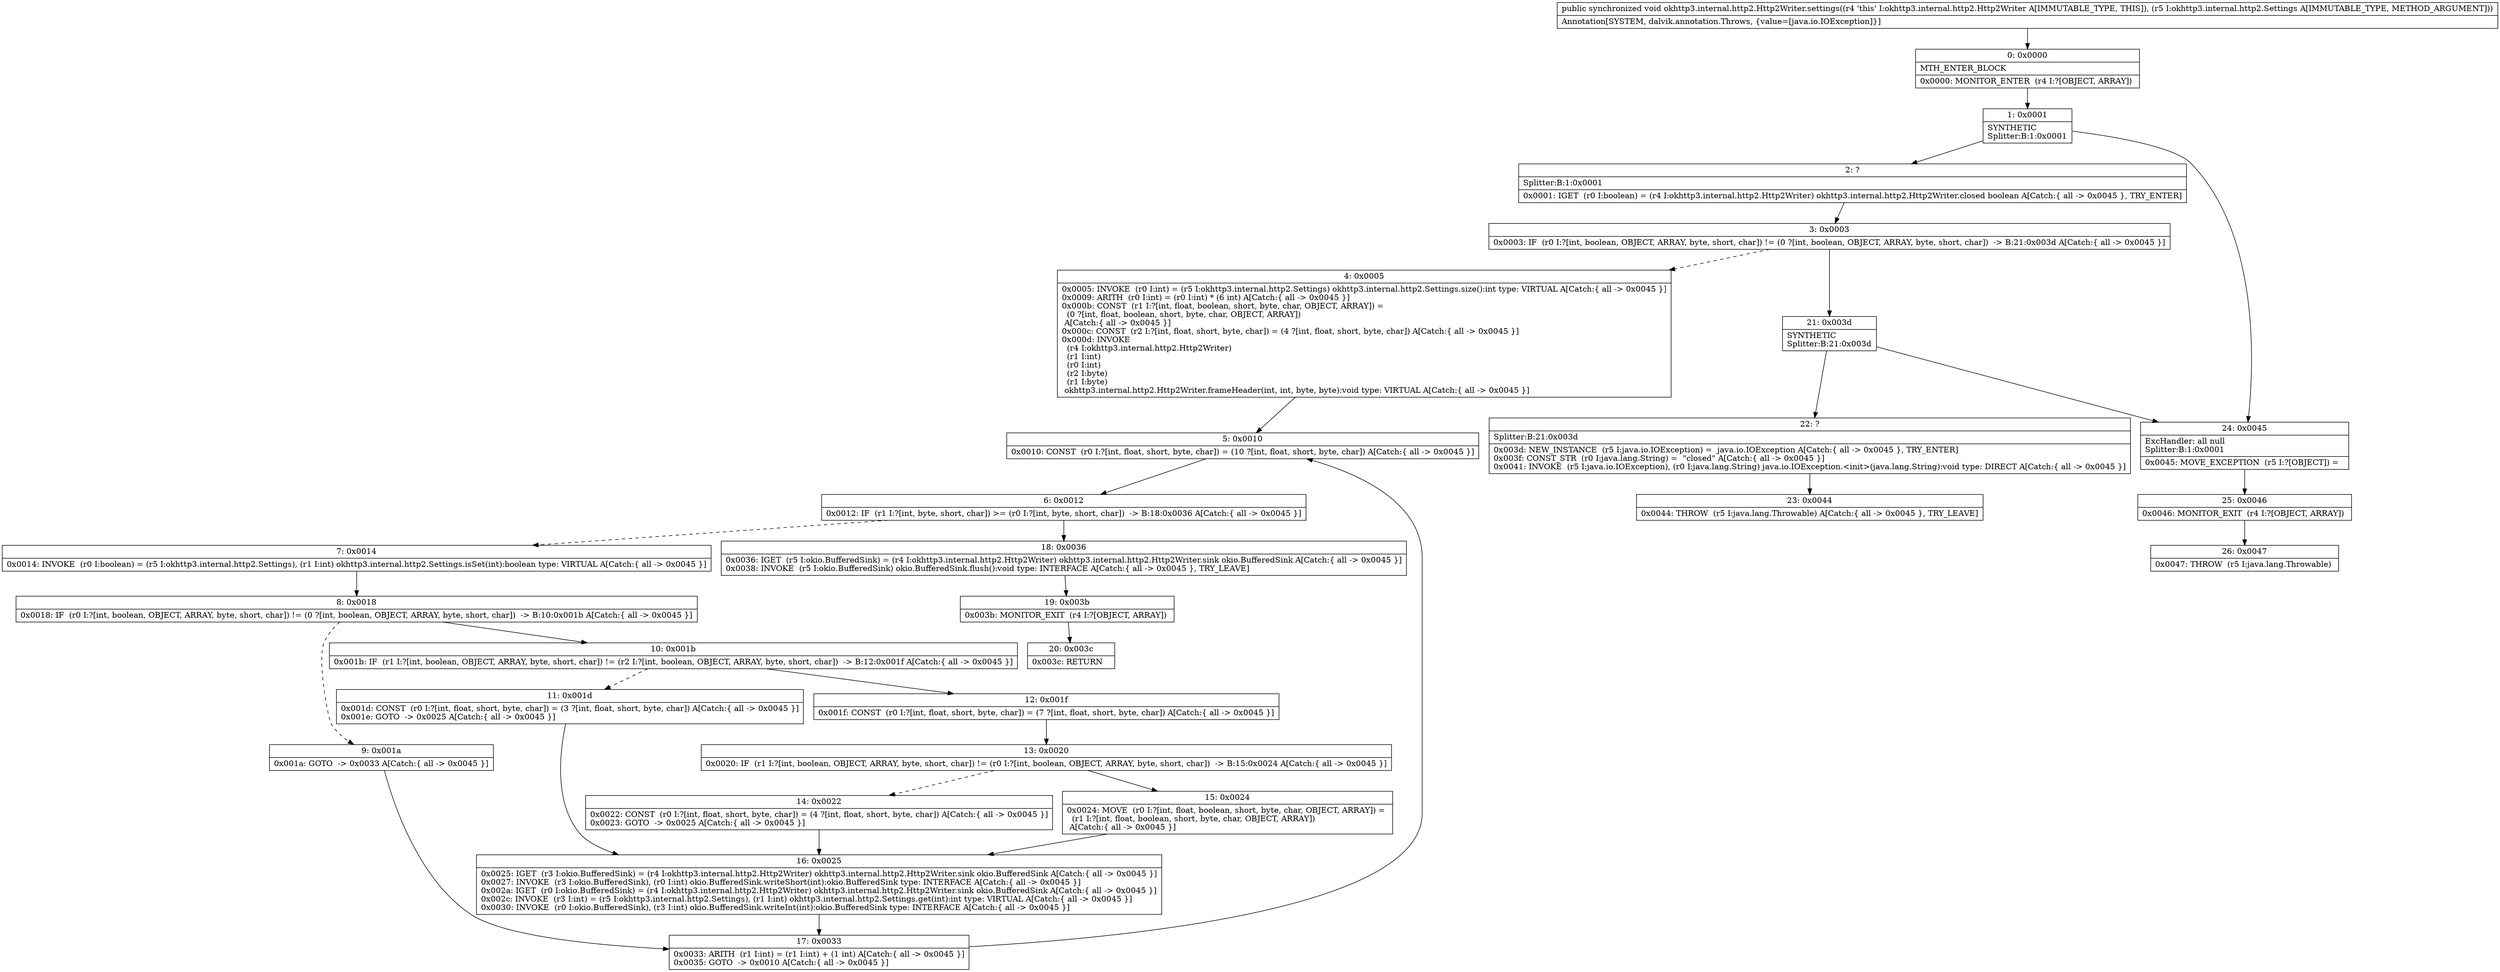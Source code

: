 digraph "CFG forokhttp3.internal.http2.Http2Writer.settings(Lokhttp3\/internal\/http2\/Settings;)V" {
Node_0 [shape=record,label="{0\:\ 0x0000|MTH_ENTER_BLOCK\l|0x0000: MONITOR_ENTER  (r4 I:?[OBJECT, ARRAY]) \l}"];
Node_1 [shape=record,label="{1\:\ 0x0001|SYNTHETIC\lSplitter:B:1:0x0001\l}"];
Node_2 [shape=record,label="{2\:\ ?|Splitter:B:1:0x0001\l|0x0001: IGET  (r0 I:boolean) = (r4 I:okhttp3.internal.http2.Http2Writer) okhttp3.internal.http2.Http2Writer.closed boolean A[Catch:\{ all \-\> 0x0045 \}, TRY_ENTER]\l}"];
Node_3 [shape=record,label="{3\:\ 0x0003|0x0003: IF  (r0 I:?[int, boolean, OBJECT, ARRAY, byte, short, char]) != (0 ?[int, boolean, OBJECT, ARRAY, byte, short, char])  \-\> B:21:0x003d A[Catch:\{ all \-\> 0x0045 \}]\l}"];
Node_4 [shape=record,label="{4\:\ 0x0005|0x0005: INVOKE  (r0 I:int) = (r5 I:okhttp3.internal.http2.Settings) okhttp3.internal.http2.Settings.size():int type: VIRTUAL A[Catch:\{ all \-\> 0x0045 \}]\l0x0009: ARITH  (r0 I:int) = (r0 I:int) * (6 int) A[Catch:\{ all \-\> 0x0045 \}]\l0x000b: CONST  (r1 I:?[int, float, boolean, short, byte, char, OBJECT, ARRAY]) = \l  (0 ?[int, float, boolean, short, byte, char, OBJECT, ARRAY])\l A[Catch:\{ all \-\> 0x0045 \}]\l0x000c: CONST  (r2 I:?[int, float, short, byte, char]) = (4 ?[int, float, short, byte, char]) A[Catch:\{ all \-\> 0x0045 \}]\l0x000d: INVOKE  \l  (r4 I:okhttp3.internal.http2.Http2Writer)\l  (r1 I:int)\l  (r0 I:int)\l  (r2 I:byte)\l  (r1 I:byte)\l okhttp3.internal.http2.Http2Writer.frameHeader(int, int, byte, byte):void type: VIRTUAL A[Catch:\{ all \-\> 0x0045 \}]\l}"];
Node_5 [shape=record,label="{5\:\ 0x0010|0x0010: CONST  (r0 I:?[int, float, short, byte, char]) = (10 ?[int, float, short, byte, char]) A[Catch:\{ all \-\> 0x0045 \}]\l}"];
Node_6 [shape=record,label="{6\:\ 0x0012|0x0012: IF  (r1 I:?[int, byte, short, char]) \>= (r0 I:?[int, byte, short, char])  \-\> B:18:0x0036 A[Catch:\{ all \-\> 0x0045 \}]\l}"];
Node_7 [shape=record,label="{7\:\ 0x0014|0x0014: INVOKE  (r0 I:boolean) = (r5 I:okhttp3.internal.http2.Settings), (r1 I:int) okhttp3.internal.http2.Settings.isSet(int):boolean type: VIRTUAL A[Catch:\{ all \-\> 0x0045 \}]\l}"];
Node_8 [shape=record,label="{8\:\ 0x0018|0x0018: IF  (r0 I:?[int, boolean, OBJECT, ARRAY, byte, short, char]) != (0 ?[int, boolean, OBJECT, ARRAY, byte, short, char])  \-\> B:10:0x001b A[Catch:\{ all \-\> 0x0045 \}]\l}"];
Node_9 [shape=record,label="{9\:\ 0x001a|0x001a: GOTO  \-\> 0x0033 A[Catch:\{ all \-\> 0x0045 \}]\l}"];
Node_10 [shape=record,label="{10\:\ 0x001b|0x001b: IF  (r1 I:?[int, boolean, OBJECT, ARRAY, byte, short, char]) != (r2 I:?[int, boolean, OBJECT, ARRAY, byte, short, char])  \-\> B:12:0x001f A[Catch:\{ all \-\> 0x0045 \}]\l}"];
Node_11 [shape=record,label="{11\:\ 0x001d|0x001d: CONST  (r0 I:?[int, float, short, byte, char]) = (3 ?[int, float, short, byte, char]) A[Catch:\{ all \-\> 0x0045 \}]\l0x001e: GOTO  \-\> 0x0025 A[Catch:\{ all \-\> 0x0045 \}]\l}"];
Node_12 [shape=record,label="{12\:\ 0x001f|0x001f: CONST  (r0 I:?[int, float, short, byte, char]) = (7 ?[int, float, short, byte, char]) A[Catch:\{ all \-\> 0x0045 \}]\l}"];
Node_13 [shape=record,label="{13\:\ 0x0020|0x0020: IF  (r1 I:?[int, boolean, OBJECT, ARRAY, byte, short, char]) != (r0 I:?[int, boolean, OBJECT, ARRAY, byte, short, char])  \-\> B:15:0x0024 A[Catch:\{ all \-\> 0x0045 \}]\l}"];
Node_14 [shape=record,label="{14\:\ 0x0022|0x0022: CONST  (r0 I:?[int, float, short, byte, char]) = (4 ?[int, float, short, byte, char]) A[Catch:\{ all \-\> 0x0045 \}]\l0x0023: GOTO  \-\> 0x0025 A[Catch:\{ all \-\> 0x0045 \}]\l}"];
Node_15 [shape=record,label="{15\:\ 0x0024|0x0024: MOVE  (r0 I:?[int, float, boolean, short, byte, char, OBJECT, ARRAY]) = \l  (r1 I:?[int, float, boolean, short, byte, char, OBJECT, ARRAY])\l A[Catch:\{ all \-\> 0x0045 \}]\l}"];
Node_16 [shape=record,label="{16\:\ 0x0025|0x0025: IGET  (r3 I:okio.BufferedSink) = (r4 I:okhttp3.internal.http2.Http2Writer) okhttp3.internal.http2.Http2Writer.sink okio.BufferedSink A[Catch:\{ all \-\> 0x0045 \}]\l0x0027: INVOKE  (r3 I:okio.BufferedSink), (r0 I:int) okio.BufferedSink.writeShort(int):okio.BufferedSink type: INTERFACE A[Catch:\{ all \-\> 0x0045 \}]\l0x002a: IGET  (r0 I:okio.BufferedSink) = (r4 I:okhttp3.internal.http2.Http2Writer) okhttp3.internal.http2.Http2Writer.sink okio.BufferedSink A[Catch:\{ all \-\> 0x0045 \}]\l0x002c: INVOKE  (r3 I:int) = (r5 I:okhttp3.internal.http2.Settings), (r1 I:int) okhttp3.internal.http2.Settings.get(int):int type: VIRTUAL A[Catch:\{ all \-\> 0x0045 \}]\l0x0030: INVOKE  (r0 I:okio.BufferedSink), (r3 I:int) okio.BufferedSink.writeInt(int):okio.BufferedSink type: INTERFACE A[Catch:\{ all \-\> 0x0045 \}]\l}"];
Node_17 [shape=record,label="{17\:\ 0x0033|0x0033: ARITH  (r1 I:int) = (r1 I:int) + (1 int) A[Catch:\{ all \-\> 0x0045 \}]\l0x0035: GOTO  \-\> 0x0010 A[Catch:\{ all \-\> 0x0045 \}]\l}"];
Node_18 [shape=record,label="{18\:\ 0x0036|0x0036: IGET  (r5 I:okio.BufferedSink) = (r4 I:okhttp3.internal.http2.Http2Writer) okhttp3.internal.http2.Http2Writer.sink okio.BufferedSink A[Catch:\{ all \-\> 0x0045 \}]\l0x0038: INVOKE  (r5 I:okio.BufferedSink) okio.BufferedSink.flush():void type: INTERFACE A[Catch:\{ all \-\> 0x0045 \}, TRY_LEAVE]\l}"];
Node_19 [shape=record,label="{19\:\ 0x003b|0x003b: MONITOR_EXIT  (r4 I:?[OBJECT, ARRAY]) \l}"];
Node_20 [shape=record,label="{20\:\ 0x003c|0x003c: RETURN   \l}"];
Node_21 [shape=record,label="{21\:\ 0x003d|SYNTHETIC\lSplitter:B:21:0x003d\l}"];
Node_22 [shape=record,label="{22\:\ ?|Splitter:B:21:0x003d\l|0x003d: NEW_INSTANCE  (r5 I:java.io.IOException) =  java.io.IOException A[Catch:\{ all \-\> 0x0045 \}, TRY_ENTER]\l0x003f: CONST_STR  (r0 I:java.lang.String) =  \"closed\" A[Catch:\{ all \-\> 0x0045 \}]\l0x0041: INVOKE  (r5 I:java.io.IOException), (r0 I:java.lang.String) java.io.IOException.\<init\>(java.lang.String):void type: DIRECT A[Catch:\{ all \-\> 0x0045 \}]\l}"];
Node_23 [shape=record,label="{23\:\ 0x0044|0x0044: THROW  (r5 I:java.lang.Throwable) A[Catch:\{ all \-\> 0x0045 \}, TRY_LEAVE]\l}"];
Node_24 [shape=record,label="{24\:\ 0x0045|ExcHandler: all null\lSplitter:B:1:0x0001\l|0x0045: MOVE_EXCEPTION  (r5 I:?[OBJECT]) =  \l}"];
Node_25 [shape=record,label="{25\:\ 0x0046|0x0046: MONITOR_EXIT  (r4 I:?[OBJECT, ARRAY]) \l}"];
Node_26 [shape=record,label="{26\:\ 0x0047|0x0047: THROW  (r5 I:java.lang.Throwable) \l}"];
MethodNode[shape=record,label="{public synchronized void okhttp3.internal.http2.Http2Writer.settings((r4 'this' I:okhttp3.internal.http2.Http2Writer A[IMMUTABLE_TYPE, THIS]), (r5 I:okhttp3.internal.http2.Settings A[IMMUTABLE_TYPE, METHOD_ARGUMENT]))  | Annotation[SYSTEM, dalvik.annotation.Throws, \{value=[java.io.IOException]\}]\l}"];
MethodNode -> Node_0;
Node_0 -> Node_1;
Node_1 -> Node_2;
Node_1 -> Node_24;
Node_2 -> Node_3;
Node_3 -> Node_4[style=dashed];
Node_3 -> Node_21;
Node_4 -> Node_5;
Node_5 -> Node_6;
Node_6 -> Node_7[style=dashed];
Node_6 -> Node_18;
Node_7 -> Node_8;
Node_8 -> Node_9[style=dashed];
Node_8 -> Node_10;
Node_9 -> Node_17;
Node_10 -> Node_11[style=dashed];
Node_10 -> Node_12;
Node_11 -> Node_16;
Node_12 -> Node_13;
Node_13 -> Node_14[style=dashed];
Node_13 -> Node_15;
Node_14 -> Node_16;
Node_15 -> Node_16;
Node_16 -> Node_17;
Node_17 -> Node_5;
Node_18 -> Node_19;
Node_19 -> Node_20;
Node_21 -> Node_22;
Node_21 -> Node_24;
Node_22 -> Node_23;
Node_24 -> Node_25;
Node_25 -> Node_26;
}

